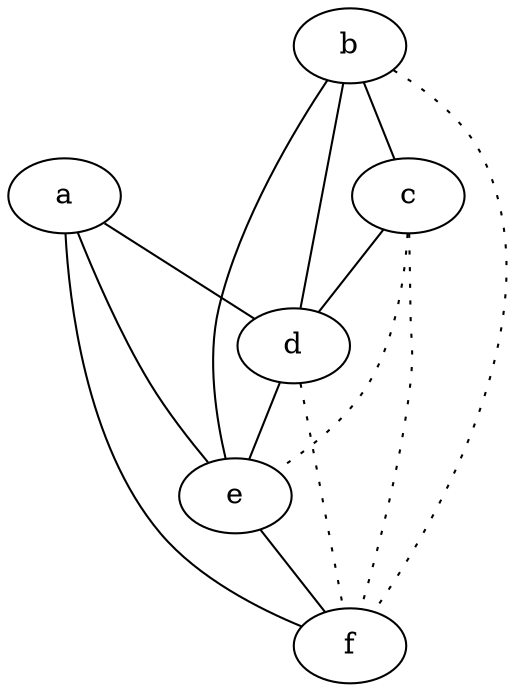 graph {
a -- d;
a -- e;
a -- f;
b -- c;
b -- d;
b -- e;
b -- f [style=dotted];
c -- d;
c -- e [style=dotted];
c -- f [style=dotted];
d -- e;
d -- f [style=dotted];
e -- f;
}
